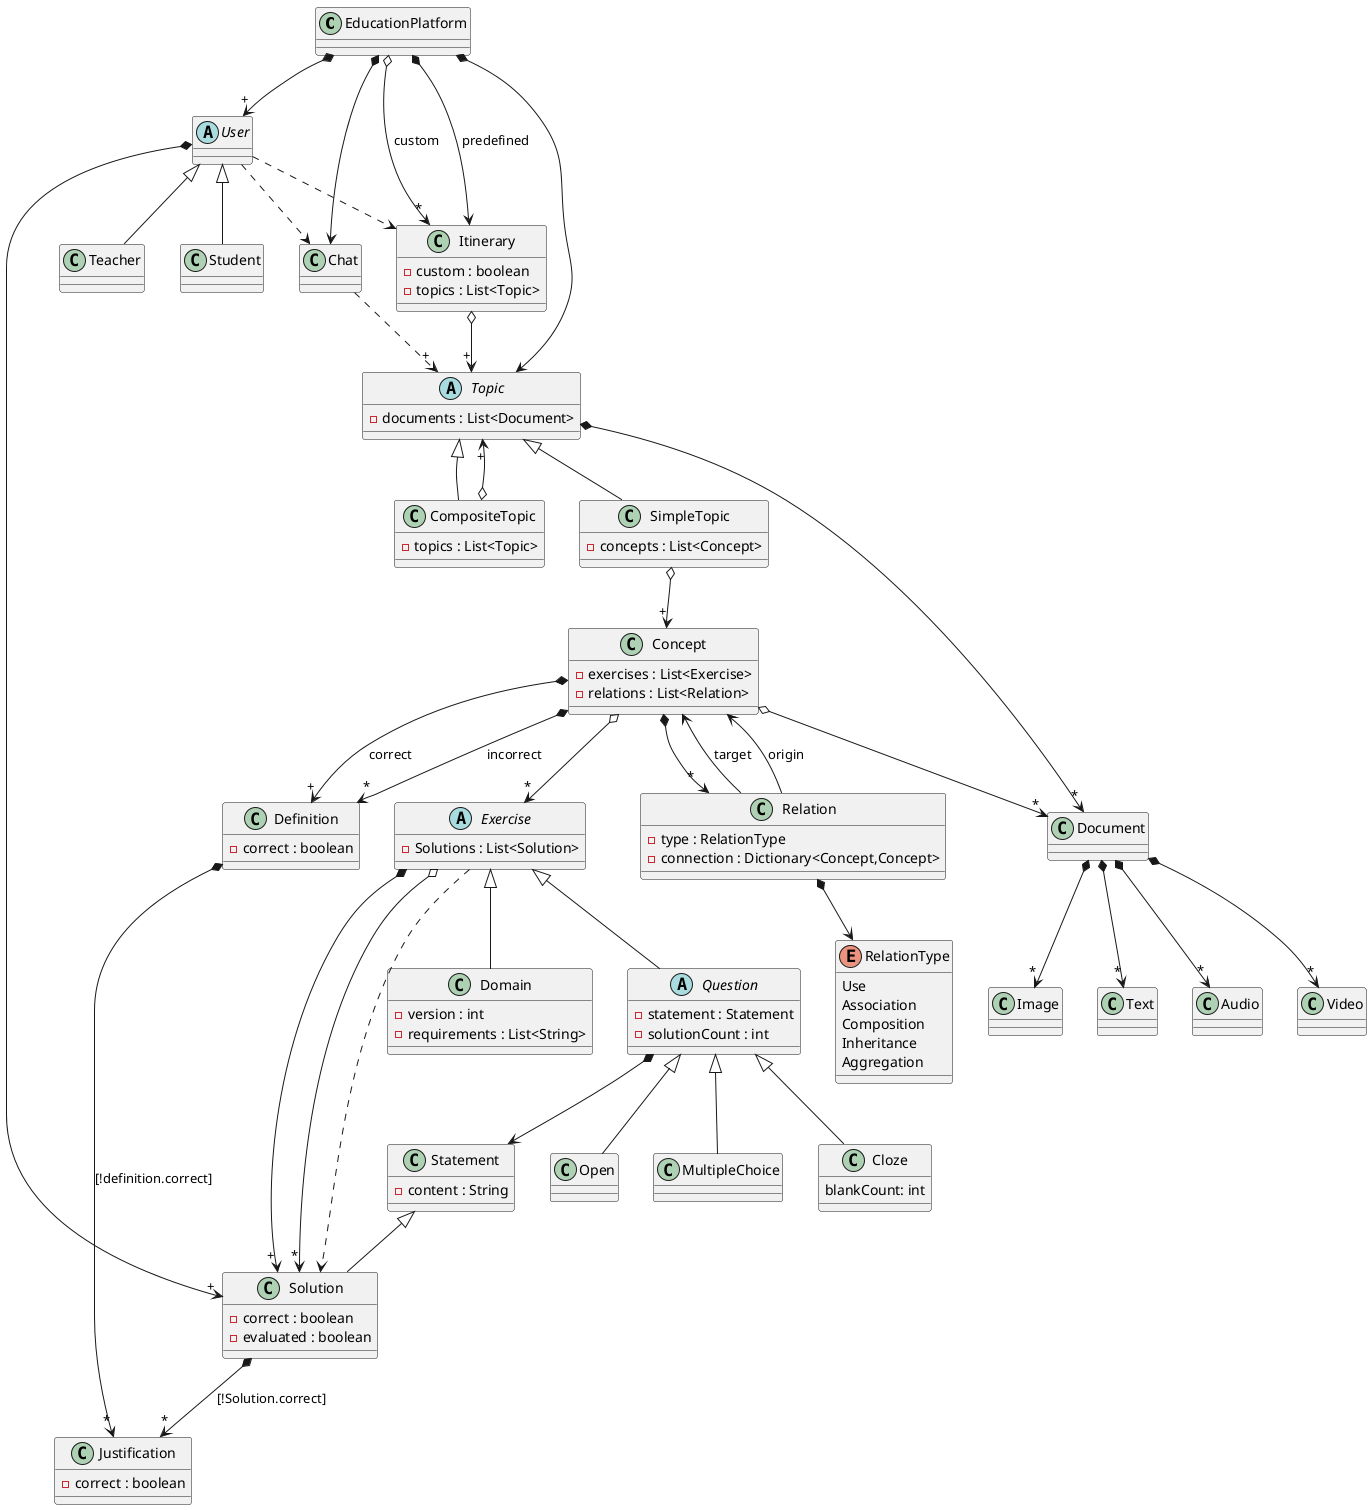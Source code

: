 @startuml EducationPlatformDomain

EducationPlatform *--> "+" User
EducationPlatform *--> Topic
EducationPlatform *--> Itinerary : predefined
EducationPlatform o--> "*" Itinerary : custom
EducationPlatform *--> Chat

abstract User{
}

User <|-- Teacher
User <|-- Student
User *-->"+" Solution
User ..> Chat
User ..> Itinerary

class Teacher{
}

class Student{
}

class Chat{
}
Chat ..> "+" Topic

class Itinerary {
    - custom : boolean
    - topics : List<Topic>
}
Itinerary o--> "+" Topic

class Definition {
    - correct : boolean
}
Definition *--> "*" Justification:[!definition.correct]

class Justification {
    - correct : boolean
}

class Domain {
    '- statement : StatementType
    - version : int
    - requirements : List<String>
}

abstract Exercise {
    - Solutions : List<Solution>
}
Exercise <|-- Domain
Exercise <|-- Question
Exercise *-->"+" Solution
Exercise o-->"*" Solution
Exercise ..> Solution

abstract Question{
    - statement : Statement
    - solutionCount : int
}
Question *-->Statement
Question <|-- MultipleChoice
Question <|-- Cloze
Question <|-- Open

class Cloze{
    blankCount: int
}
  
class MultipleChoice{
}

class Solution{
    - correct : boolean
    - evaluated : boolean
}
Solution *--> "*" Justification:[!Solution.correct]
                   
class Statement{
    - content : String
}
Statement <|-- Solution

abstract Topic{
    - documents : List<Document>
}
Topic *--> "*" Document
Topic <|-- CompositeTopic
Topic <|-- SimpleTopic

class SimpleTopic{
    - concepts : List<Concept>
}
SimpleTopic o--> "+" Concept

class CompositeTopic{
    - topics : List<Topic> 
}
CompositeTopic o--> "+" Topic

class Document{}
Document *-->"*" Audio
Document *-->"*" Video
Document *-->"*" Image
Document *-->"*" Text

class Concept{
    - exercises : List<Exercise>
    - relations : List<Relation>
}
Concept *-down-> "+" Definition : correct
Concept *-down-> "*" Definition : incorrect
Concept *-down-> "*" Relation
Concept o-down-> "*" Document
Concept o-down-> "*" Exercise

class Relation {
    - type : RelationType
    - connection : Dictionary<Concept,Concept>
}
Relation --> Concept : target
Relation *-down-> RelationType
Relation --> Concept : origin

enum RelationType {
    Use
    Association
    Composition
    Inheritance
    Aggregation
} 
@enduml